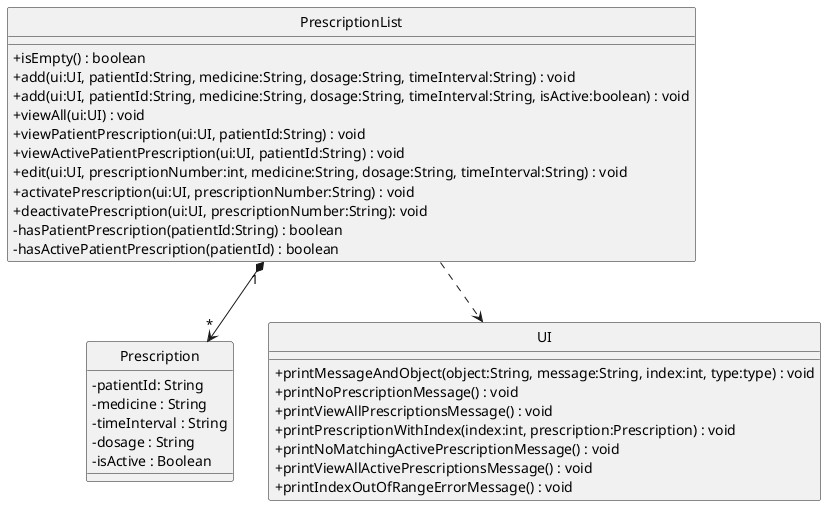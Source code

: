 @startuml
hide circle
skinparam classAttributeIconSize 0

class PrescriptionList {
+ isEmpty() : boolean
+ add(ui:UI, patientId:String, medicine:String, dosage:String, timeInterval:String) : void
+ add(ui:UI, patientId:String, medicine:String, dosage:String, timeInterval:String, isActive:boolean) : void
+ viewAll(ui:UI) : void
+ viewPatientPrescription(ui:UI, patientId:String) : void
+ viewActivePatientPrescription(ui:UI, patientId:String) : void
+ edit(ui:UI, prescriptionNumber:int, medicine:String, dosage:String, timeInterval:String) : void
+ activatePrescription(ui:UI, prescriptionNumber:String) : void
+ deactivatePrescription(ui:UI, prescriptionNumber:String): void
- hasPatientPrescription(patientId:String) : boolean
- hasActivePatientPrescription(patientId) : boolean
}

class Prescription {
- patientId: String
- medicine : String
- timeInterval : String
- dosage : String
- isActive : Boolean
}

class UI {
+ printMessageAndObject(object:String, message:String, index:int, type:type) : void
+ printNoPrescriptionMessage() : void
+ printViewAllPrescriptionsMessage() : void
+ printPrescriptionWithIndex(index:int, prescription:Prescription) : void
+ printNoMatchingActivePrescriptionMessage() : void
+ printViewAllActivePrescriptionsMessage() : void
+ printIndexOutOfRangeErrorMessage() : void
}

PrescriptionList "1" *-down-> "*" Prescription
PrescriptionList .down.> UI
@enduml